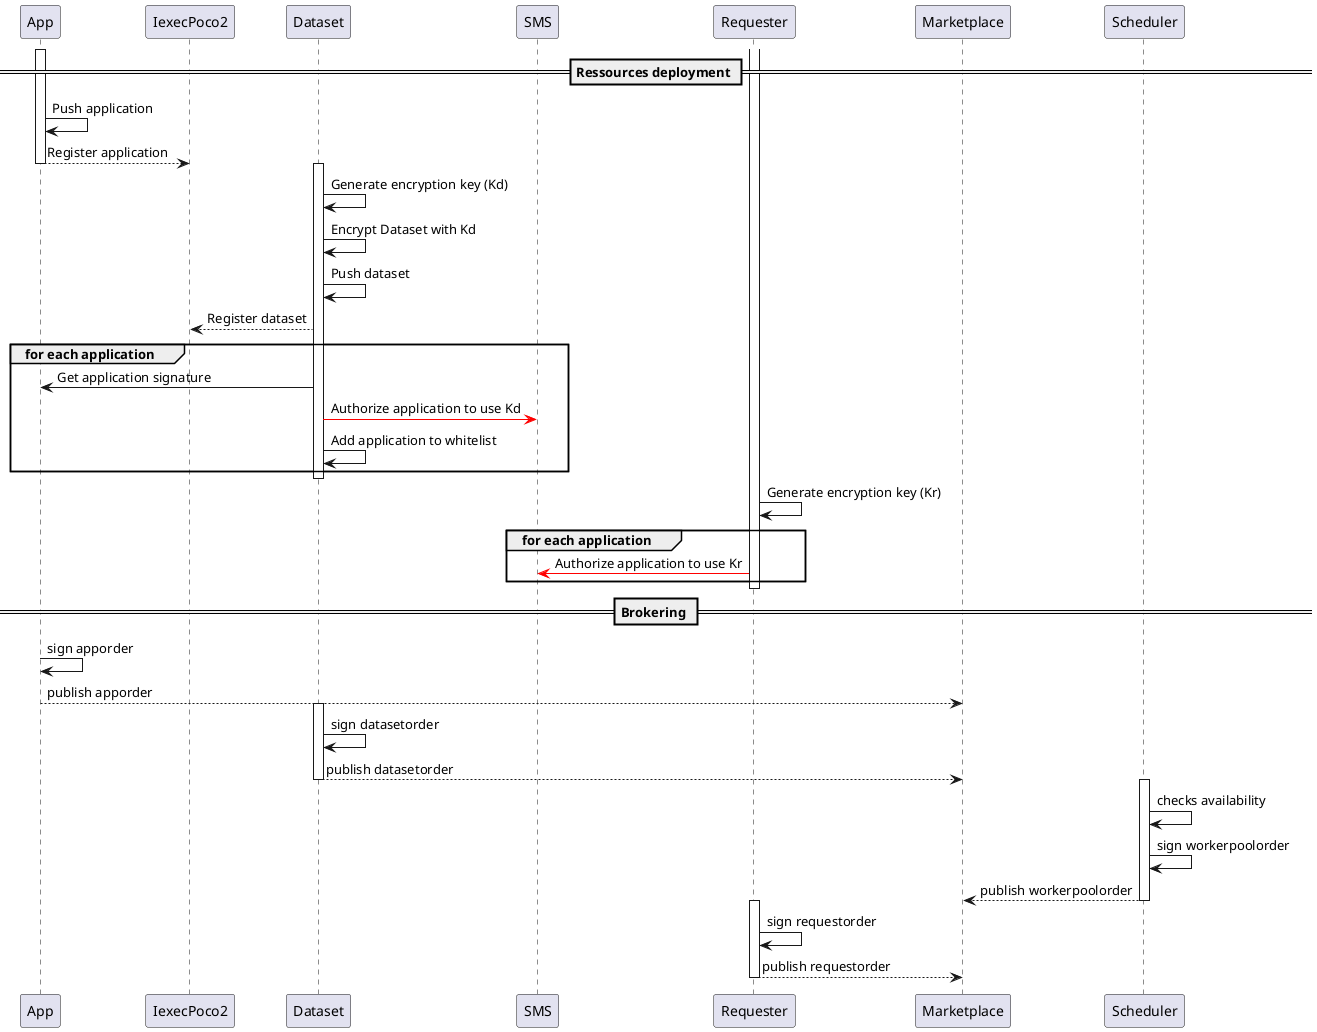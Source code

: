@startuml

== Ressources deployment ==
activate App
App -> App : Push application
App --> IexecPoco2 : Register application
deactivate App

activate Dataset
Dataset -> Dataset : Generate encryption key (Kd)
Dataset -> Dataset : Encrypt Dataset with Kd
Dataset -> Dataset : Push dataset
Dataset --> IexecPoco2 : Register dataset
group for each application
	Dataset -> App : Get application signature
	Dataset -[#red]> SMS : Authorize application to use Kd
	Dataset -> Dataset : Add application to whitelist
end
deactivate Dataset

activate Requester
Requester -> Requester : Generate encryption key (Kr)
group for each application
	Requester -[#red]> SMS: Authorize application to use Kr
end
deactivate Requester

== Brokering ==

activate App
App -> App : sign apporder
App --> Marketplace : publish apporder
deactivate App

activate Dataset
Dataset -> Dataset : sign datasetorder
Dataset --> Marketplace : publish datasetorder
deactivate Dataset

activate Scheduler
Scheduler -> Scheduler : checks availability
Scheduler -> Scheduler : sign workerpoolorder
Scheduler --> Marketplace : publish workerpoolorder
deactivate Scheduler

activate Requester
Requester -> Requester : sign requestorder
Requester --> Marketplace : publish requestorder
deactivate Requester

@enduml
